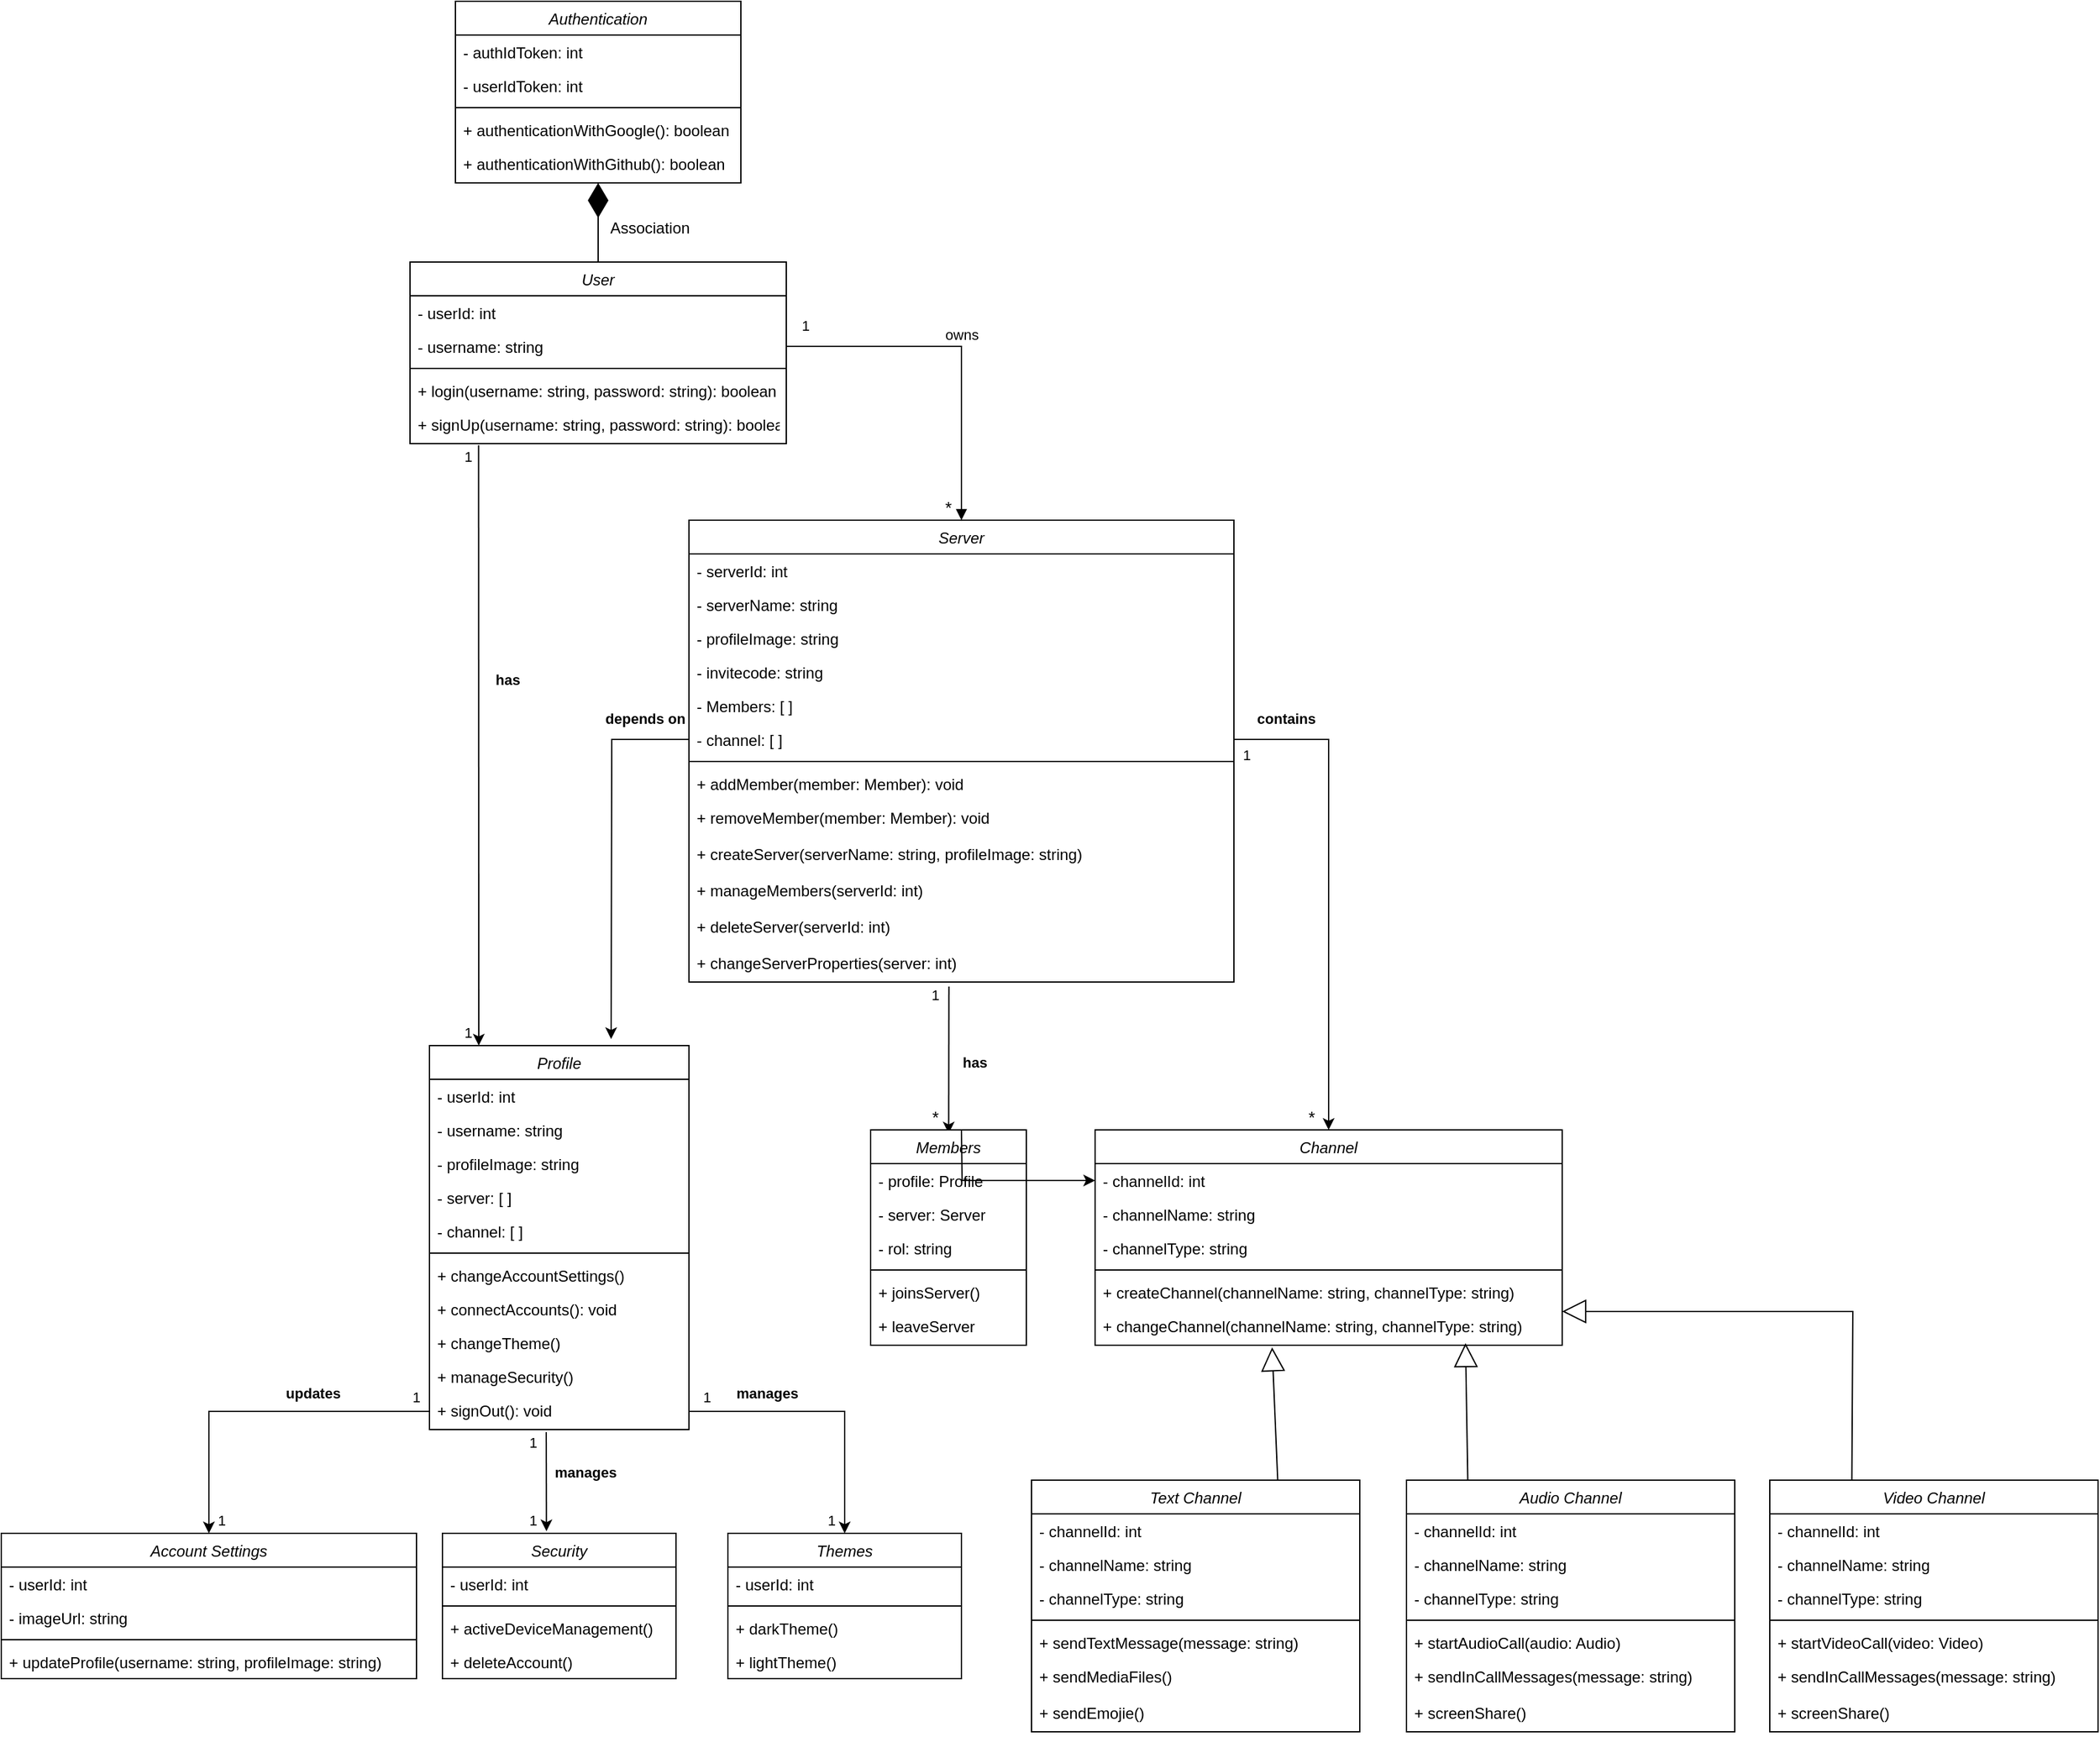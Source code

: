 <mxfile version="24.2.3" type="github">
  <diagram id="C5RBs43oDa-KdzZeNtuy" name="Page-1">
    <mxGraphModel dx="3452" dy="1305" grid="1" gridSize="10" guides="1" tooltips="1" connect="1" arrows="1" fold="1" page="1" pageScale="1" pageWidth="827" pageHeight="1169" math="0" shadow="0">
      <root>
        <mxCell id="WIyWlLk6GJQsqaUBKTNV-0" />
        <mxCell id="WIyWlLk6GJQsqaUBKTNV-1" parent="WIyWlLk6GJQsqaUBKTNV-0" />
        <mxCell id="zkfFHV4jXpPFQw0GAbJ--0" value="Authentication" style="swimlane;fontStyle=2;align=center;verticalAlign=top;childLayout=stackLayout;horizontal=1;startSize=26;horizontalStack=0;resizeParent=1;resizeLast=0;collapsible=1;marginBottom=0;rounded=0;shadow=0;strokeWidth=1;" parent="WIyWlLk6GJQsqaUBKTNV-1" vertex="1">
          <mxGeometry x="220" y="120" width="220" height="140" as="geometry">
            <mxRectangle x="230" y="140" width="160" height="26" as="alternateBounds" />
          </mxGeometry>
        </mxCell>
        <mxCell id="zkfFHV4jXpPFQw0GAbJ--1" value="- authIdToken: int" style="text;align=left;verticalAlign=top;spacingLeft=4;spacingRight=4;overflow=hidden;rotatable=0;points=[[0,0.5],[1,0.5]];portConstraint=eastwest;" parent="zkfFHV4jXpPFQw0GAbJ--0" vertex="1">
          <mxGeometry y="26" width="220" height="26" as="geometry" />
        </mxCell>
        <mxCell id="zkfFHV4jXpPFQw0GAbJ--2" value="- userIdToken: int" style="text;align=left;verticalAlign=top;spacingLeft=4;spacingRight=4;overflow=hidden;rotatable=0;points=[[0,0.5],[1,0.5]];portConstraint=eastwest;rounded=0;shadow=0;html=0;" parent="zkfFHV4jXpPFQw0GAbJ--0" vertex="1">
          <mxGeometry y="52" width="220" height="26" as="geometry" />
        </mxCell>
        <mxCell id="zkfFHV4jXpPFQw0GAbJ--4" value="" style="line;html=1;strokeWidth=1;align=left;verticalAlign=middle;spacingTop=-1;spacingLeft=3;spacingRight=3;rotatable=0;labelPosition=right;points=[];portConstraint=eastwest;" parent="zkfFHV4jXpPFQw0GAbJ--0" vertex="1">
          <mxGeometry y="78" width="220" height="8" as="geometry" />
        </mxCell>
        <mxCell id="zkfFHV4jXpPFQw0GAbJ--5" value="+ authenticationWithGoogle(): boolean" style="text;align=left;verticalAlign=top;spacingLeft=4;spacingRight=4;overflow=hidden;rotatable=0;points=[[0,0.5],[1,0.5]];portConstraint=eastwest;" parent="zkfFHV4jXpPFQw0GAbJ--0" vertex="1">
          <mxGeometry y="86" width="220" height="26" as="geometry" />
        </mxCell>
        <mxCell id="yIrXQDj36czrP8xKWyTo-0" value="+ authenticationWithGithub(): boolean" style="text;align=left;verticalAlign=top;spacingLeft=4;spacingRight=4;overflow=hidden;rotatable=0;points=[[0,0.5],[1,0.5]];portConstraint=eastwest;" vertex="1" parent="zkfFHV4jXpPFQw0GAbJ--0">
          <mxGeometry y="112" width="220" height="28" as="geometry" />
        </mxCell>
        <mxCell id="yIrXQDj36czrP8xKWyTo-1" value="User" style="swimlane;fontStyle=2;align=center;verticalAlign=top;childLayout=stackLayout;horizontal=1;startSize=26;horizontalStack=0;resizeParent=1;resizeLast=0;collapsible=1;marginBottom=0;rounded=0;shadow=0;strokeWidth=1;" vertex="1" parent="WIyWlLk6GJQsqaUBKTNV-1">
          <mxGeometry x="185" y="321" width="290" height="140" as="geometry">
            <mxRectangle x="230" y="140" width="160" height="26" as="alternateBounds" />
          </mxGeometry>
        </mxCell>
        <mxCell id="yIrXQDj36czrP8xKWyTo-2" value="- userId: int" style="text;align=left;verticalAlign=top;spacingLeft=4;spacingRight=4;overflow=hidden;rotatable=0;points=[[0,0.5],[1,0.5]];portConstraint=eastwest;" vertex="1" parent="yIrXQDj36czrP8xKWyTo-1">
          <mxGeometry y="26" width="290" height="26" as="geometry" />
        </mxCell>
        <mxCell id="yIrXQDj36czrP8xKWyTo-3" value="- username: string" style="text;align=left;verticalAlign=top;spacingLeft=4;spacingRight=4;overflow=hidden;rotatable=0;points=[[0,0.5],[1,0.5]];portConstraint=eastwest;rounded=0;shadow=0;html=0;" vertex="1" parent="yIrXQDj36czrP8xKWyTo-1">
          <mxGeometry y="52" width="290" height="26" as="geometry" />
        </mxCell>
        <mxCell id="yIrXQDj36czrP8xKWyTo-4" value="" style="line;html=1;strokeWidth=1;align=left;verticalAlign=middle;spacingTop=-1;spacingLeft=3;spacingRight=3;rotatable=0;labelPosition=right;points=[];portConstraint=eastwest;" vertex="1" parent="yIrXQDj36czrP8xKWyTo-1">
          <mxGeometry y="78" width="290" height="8" as="geometry" />
        </mxCell>
        <mxCell id="yIrXQDj36czrP8xKWyTo-5" value="+ login(username: string, password: string): boolean" style="text;align=left;verticalAlign=top;spacingLeft=4;spacingRight=4;overflow=hidden;rotatable=0;points=[[0,0.5],[1,0.5]];portConstraint=eastwest;" vertex="1" parent="yIrXQDj36czrP8xKWyTo-1">
          <mxGeometry y="86" width="290" height="26" as="geometry" />
        </mxCell>
        <mxCell id="yIrXQDj36czrP8xKWyTo-6" value="+ signUp(username: string, password: string): boolean" style="text;align=left;verticalAlign=top;spacingLeft=4;spacingRight=4;overflow=hidden;rotatable=0;points=[[0,0.5],[1,0.5]];portConstraint=eastwest;" vertex="1" parent="yIrXQDj36czrP8xKWyTo-1">
          <mxGeometry y="112" width="290" height="28" as="geometry" />
        </mxCell>
        <mxCell id="yIrXQDj36czrP8xKWyTo-7" value="" style="endArrow=diamondThin;endFill=1;endSize=24;html=1;rounded=0;exitX=0.5;exitY=0;exitDx=0;exitDy=0;" edge="1" parent="WIyWlLk6GJQsqaUBKTNV-1" source="yIrXQDj36czrP8xKWyTo-1" target="yIrXQDj36czrP8xKWyTo-0">
          <mxGeometry width="160" relative="1" as="geometry">
            <mxPoint x="230" y="410" as="sourcePoint" />
            <mxPoint x="390" y="410" as="targetPoint" />
          </mxGeometry>
        </mxCell>
        <mxCell id="yIrXQDj36czrP8xKWyTo-9" value="Association" style="text;html=1;align=center;verticalAlign=middle;whiteSpace=wrap;rounded=0;" vertex="1" parent="WIyWlLk6GJQsqaUBKTNV-1">
          <mxGeometry x="340" y="280" width="60" height="30" as="geometry" />
        </mxCell>
        <mxCell id="yIrXQDj36czrP8xKWyTo-18" value="Server" style="swimlane;fontStyle=2;align=center;verticalAlign=top;childLayout=stackLayout;horizontal=1;startSize=26;horizontalStack=0;resizeParent=1;resizeLast=0;collapsible=1;marginBottom=0;rounded=0;shadow=0;strokeWidth=1;" vertex="1" parent="WIyWlLk6GJQsqaUBKTNV-1">
          <mxGeometry x="400" y="520" width="420" height="356" as="geometry">
            <mxRectangle x="230" y="140" width="160" height="26" as="alternateBounds" />
          </mxGeometry>
        </mxCell>
        <mxCell id="yIrXQDj36czrP8xKWyTo-19" value="- serverId: int" style="text;align=left;verticalAlign=top;spacingLeft=4;spacingRight=4;overflow=hidden;rotatable=0;points=[[0,0.5],[1,0.5]];portConstraint=eastwest;" vertex="1" parent="yIrXQDj36czrP8xKWyTo-18">
          <mxGeometry y="26" width="420" height="26" as="geometry" />
        </mxCell>
        <mxCell id="yIrXQDj36czrP8xKWyTo-26" value="- serverName: string" style="text;align=left;verticalAlign=top;spacingLeft=4;spacingRight=4;overflow=hidden;rotatable=0;points=[[0,0.5],[1,0.5]];portConstraint=eastwest;" vertex="1" parent="yIrXQDj36czrP8xKWyTo-18">
          <mxGeometry y="52" width="420" height="26" as="geometry" />
        </mxCell>
        <mxCell id="yIrXQDj36czrP8xKWyTo-27" value="- profileImage: string" style="text;align=left;verticalAlign=top;spacingLeft=4;spacingRight=4;overflow=hidden;rotatable=0;points=[[0,0.5],[1,0.5]];portConstraint=eastwest;" vertex="1" parent="yIrXQDj36czrP8xKWyTo-18">
          <mxGeometry y="78" width="420" height="26" as="geometry" />
        </mxCell>
        <mxCell id="yIrXQDj36czrP8xKWyTo-28" value="- invitecode: string" style="text;align=left;verticalAlign=top;spacingLeft=4;spacingRight=4;overflow=hidden;rotatable=0;points=[[0,0.5],[1,0.5]];portConstraint=eastwest;" vertex="1" parent="yIrXQDj36czrP8xKWyTo-18">
          <mxGeometry y="104" width="420" height="26" as="geometry" />
        </mxCell>
        <mxCell id="yIrXQDj36czrP8xKWyTo-30" value="- Members: [ ]" style="text;align=left;verticalAlign=top;spacingLeft=4;spacingRight=4;overflow=hidden;rotatable=0;points=[[0,0.5],[1,0.5]];portConstraint=eastwest;" vertex="1" parent="yIrXQDj36czrP8xKWyTo-18">
          <mxGeometry y="130" width="420" height="26" as="geometry" />
        </mxCell>
        <mxCell id="yIrXQDj36czrP8xKWyTo-117" style="edgeStyle=orthogonalEdgeStyle;rounded=0;orthogonalLoop=1;jettySize=auto;html=1;exitX=0;exitY=0.5;exitDx=0;exitDy=0;" edge="1" parent="yIrXQDj36czrP8xKWyTo-18" source="yIrXQDj36czrP8xKWyTo-29">
          <mxGeometry relative="1" as="geometry">
            <mxPoint x="-60" y="400" as="targetPoint" />
          </mxGeometry>
        </mxCell>
        <mxCell id="yIrXQDj36czrP8xKWyTo-29" value="- channel: [ ]" style="text;align=left;verticalAlign=top;spacingLeft=4;spacingRight=4;overflow=hidden;rotatable=0;points=[[0,0.5],[1,0.5]];portConstraint=eastwest;" vertex="1" parent="yIrXQDj36czrP8xKWyTo-18">
          <mxGeometry y="156" width="420" height="26" as="geometry" />
        </mxCell>
        <mxCell id="yIrXQDj36czrP8xKWyTo-21" value="" style="line;html=1;strokeWidth=1;align=left;verticalAlign=middle;spacingTop=-1;spacingLeft=3;spacingRight=3;rotatable=0;labelPosition=right;points=[];portConstraint=eastwest;" vertex="1" parent="yIrXQDj36czrP8xKWyTo-18">
          <mxGeometry y="182" width="420" height="8" as="geometry" />
        </mxCell>
        <mxCell id="yIrXQDj36czrP8xKWyTo-22" value="+ addMember(member: Member): void" style="text;align=left;verticalAlign=top;spacingLeft=4;spacingRight=4;overflow=hidden;rotatable=0;points=[[0,0.5],[1,0.5]];portConstraint=eastwest;" vertex="1" parent="yIrXQDj36czrP8xKWyTo-18">
          <mxGeometry y="190" width="420" height="26" as="geometry" />
        </mxCell>
        <mxCell id="yIrXQDj36czrP8xKWyTo-120" value="" style="endArrow=classic;html=1;rounded=0;exitX=0.477;exitY=1.124;exitDx=0;exitDy=0;exitPerimeter=0;entryX=0.5;entryY=0;entryDx=0;entryDy=0;" edge="1" parent="yIrXQDj36czrP8xKWyTo-18" source="yIrXQDj36czrP8xKWyTo-34">
          <mxGeometry width="50" height="50" relative="1" as="geometry">
            <mxPoint x="200.0" y="10.002" as="sourcePoint" />
            <mxPoint x="200.16" y="472.77" as="targetPoint" />
          </mxGeometry>
        </mxCell>
        <mxCell id="yIrXQDj36czrP8xKWyTo-23" value="+ removeMember(member: Member): void" style="text;align=left;verticalAlign=top;spacingLeft=4;spacingRight=4;overflow=hidden;rotatable=0;points=[[0,0.5],[1,0.5]];portConstraint=eastwest;" vertex="1" parent="yIrXQDj36czrP8xKWyTo-18">
          <mxGeometry y="216" width="420" height="28" as="geometry" />
        </mxCell>
        <mxCell id="yIrXQDj36czrP8xKWyTo-33" value="+ createServer(serverName: string, profileImage: string)" style="text;align=left;verticalAlign=top;spacingLeft=4;spacingRight=4;overflow=hidden;rotatable=0;points=[[0,0.5],[1,0.5]];portConstraint=eastwest;" vertex="1" parent="yIrXQDj36czrP8xKWyTo-18">
          <mxGeometry y="244" width="420" height="28" as="geometry" />
        </mxCell>
        <mxCell id="yIrXQDj36czrP8xKWyTo-31" value="+ manageMembers(serverId: int)" style="text;align=left;verticalAlign=top;spacingLeft=4;spacingRight=4;overflow=hidden;rotatable=0;points=[[0,0.5],[1,0.5]];portConstraint=eastwest;" vertex="1" parent="yIrXQDj36czrP8xKWyTo-18">
          <mxGeometry y="272" width="420" height="28" as="geometry" />
        </mxCell>
        <mxCell id="yIrXQDj36czrP8xKWyTo-32" value="+ deleteServer(serverId: int)" style="text;align=left;verticalAlign=top;spacingLeft=4;spacingRight=4;overflow=hidden;rotatable=0;points=[[0,0.5],[1,0.5]];portConstraint=eastwest;" vertex="1" parent="yIrXQDj36czrP8xKWyTo-18">
          <mxGeometry y="300" width="420" height="28" as="geometry" />
        </mxCell>
        <mxCell id="yIrXQDj36czrP8xKWyTo-34" value="+ changeServerProperties(server: int)" style="text;align=left;verticalAlign=top;spacingLeft=4;spacingRight=4;overflow=hidden;rotatable=0;points=[[0,0.5],[1,0.5]];portConstraint=eastwest;" vertex="1" parent="yIrXQDj36czrP8xKWyTo-18">
          <mxGeometry y="328" width="420" height="28" as="geometry" />
        </mxCell>
        <mxCell id="yIrXQDj36czrP8xKWyTo-36" value="owns" style="html=1;verticalAlign=bottom;endArrow=block;curved=0;rounded=0;exitX=1;exitY=0.5;exitDx=0;exitDy=0;entryX=0.5;entryY=0;entryDx=0;entryDy=0;" edge="1" parent="WIyWlLk6GJQsqaUBKTNV-1" source="yIrXQDj36czrP8xKWyTo-3" target="yIrXQDj36czrP8xKWyTo-18">
          <mxGeometry width="80" relative="1" as="geometry">
            <mxPoint x="480" y="600" as="sourcePoint" />
            <mxPoint x="560" y="600" as="targetPoint" />
            <Array as="points">
              <mxPoint x="610" y="386" />
            </Array>
          </mxGeometry>
        </mxCell>
        <mxCell id="yIrXQDj36czrP8xKWyTo-37" value="&lt;font style=&quot;font-size: 11px;&quot;&gt;1&lt;/font&gt;" style="text;html=1;align=center;verticalAlign=middle;whiteSpace=wrap;rounded=0;" vertex="1" parent="WIyWlLk6GJQsqaUBKTNV-1">
          <mxGeometry x="480" y="360" width="20" height="20" as="geometry" />
        </mxCell>
        <mxCell id="yIrXQDj36czrP8xKWyTo-39" value="&lt;font style=&quot;font-size: 13px;&quot;&gt;*&lt;/font&gt;" style="text;html=1;align=center;verticalAlign=middle;whiteSpace=wrap;rounded=0;" vertex="1" parent="WIyWlLk6GJQsqaUBKTNV-1">
          <mxGeometry x="590" y="500" width="20" height="20" as="geometry" />
        </mxCell>
        <mxCell id="yIrXQDj36czrP8xKWyTo-40" value="Channel" style="swimlane;fontStyle=2;align=center;verticalAlign=top;childLayout=stackLayout;horizontal=1;startSize=26;horizontalStack=0;resizeParent=1;resizeLast=0;collapsible=1;marginBottom=0;rounded=0;shadow=0;strokeWidth=1;" vertex="1" parent="WIyWlLk6GJQsqaUBKTNV-1">
          <mxGeometry x="713" y="990" width="360" height="166" as="geometry">
            <mxRectangle x="230" y="140" width="160" height="26" as="alternateBounds" />
          </mxGeometry>
        </mxCell>
        <mxCell id="yIrXQDj36czrP8xKWyTo-41" value="- channelId: int" style="text;align=left;verticalAlign=top;spacingLeft=4;spacingRight=4;overflow=hidden;rotatable=0;points=[[0,0.5],[1,0.5]];portConstraint=eastwest;" vertex="1" parent="yIrXQDj36czrP8xKWyTo-40">
          <mxGeometry y="26" width="360" height="26" as="geometry" />
        </mxCell>
        <mxCell id="yIrXQDj36czrP8xKWyTo-42" value="- channelName: string" style="text;align=left;verticalAlign=top;spacingLeft=4;spacingRight=4;overflow=hidden;rotatable=0;points=[[0,0.5],[1,0.5]];portConstraint=eastwest;rounded=0;shadow=0;html=0;" vertex="1" parent="yIrXQDj36czrP8xKWyTo-40">
          <mxGeometry y="52" width="360" height="26" as="geometry" />
        </mxCell>
        <mxCell id="yIrXQDj36czrP8xKWyTo-66" value="- channelType: string" style="text;align=left;verticalAlign=top;spacingLeft=4;spacingRight=4;overflow=hidden;rotatable=0;points=[[0,0.5],[1,0.5]];portConstraint=eastwest;rounded=0;shadow=0;html=0;" vertex="1" parent="yIrXQDj36czrP8xKWyTo-40">
          <mxGeometry y="78" width="360" height="26" as="geometry" />
        </mxCell>
        <mxCell id="yIrXQDj36czrP8xKWyTo-43" value="" style="line;html=1;strokeWidth=1;align=left;verticalAlign=middle;spacingTop=-1;spacingLeft=3;spacingRight=3;rotatable=0;labelPosition=right;points=[];portConstraint=eastwest;" vertex="1" parent="yIrXQDj36czrP8xKWyTo-40">
          <mxGeometry y="104" width="360" height="8" as="geometry" />
        </mxCell>
        <mxCell id="yIrXQDj36czrP8xKWyTo-44" value="+ createChannel(channelName: string, channelType: string)" style="text;align=left;verticalAlign=top;spacingLeft=4;spacingRight=4;overflow=hidden;rotatable=0;points=[[0,0.5],[1,0.5]];portConstraint=eastwest;" vertex="1" parent="yIrXQDj36czrP8xKWyTo-40">
          <mxGeometry y="112" width="360" height="26" as="geometry" />
        </mxCell>
        <mxCell id="yIrXQDj36czrP8xKWyTo-45" value="+ changeChannel(channelName: string, channelType: string)" style="text;align=left;verticalAlign=top;spacingLeft=4;spacingRight=4;overflow=hidden;rotatable=0;points=[[0,0.5],[1,0.5]];portConstraint=eastwest;" vertex="1" parent="yIrXQDj36czrP8xKWyTo-40">
          <mxGeometry y="138" width="360" height="28" as="geometry" />
        </mxCell>
        <mxCell id="yIrXQDj36czrP8xKWyTo-46" value="Profile" style="swimlane;fontStyle=2;align=center;verticalAlign=top;childLayout=stackLayout;horizontal=1;startSize=26;horizontalStack=0;resizeParent=1;resizeLast=0;collapsible=1;marginBottom=0;rounded=0;shadow=0;strokeWidth=1;" vertex="1" parent="WIyWlLk6GJQsqaUBKTNV-1">
          <mxGeometry x="200" y="925" width="200" height="296" as="geometry">
            <mxRectangle x="230" y="140" width="160" height="26" as="alternateBounds" />
          </mxGeometry>
        </mxCell>
        <mxCell id="yIrXQDj36czrP8xKWyTo-47" value="- userId: int" style="text;align=left;verticalAlign=top;spacingLeft=4;spacingRight=4;overflow=hidden;rotatable=0;points=[[0,0.5],[1,0.5]];portConstraint=eastwest;" vertex="1" parent="yIrXQDj36czrP8xKWyTo-46">
          <mxGeometry y="26" width="200" height="26" as="geometry" />
        </mxCell>
        <mxCell id="yIrXQDj36czrP8xKWyTo-48" value="- username: string" style="text;align=left;verticalAlign=top;spacingLeft=4;spacingRight=4;overflow=hidden;rotatable=0;points=[[0,0.5],[1,0.5]];portConstraint=eastwest;rounded=0;shadow=0;html=0;" vertex="1" parent="yIrXQDj36czrP8xKWyTo-46">
          <mxGeometry y="52" width="200" height="26" as="geometry" />
        </mxCell>
        <mxCell id="yIrXQDj36czrP8xKWyTo-58" value="- profileImage: string" style="text;align=left;verticalAlign=top;spacingLeft=4;spacingRight=4;overflow=hidden;rotatable=0;points=[[0,0.5],[1,0.5]];portConstraint=eastwest;rounded=0;shadow=0;html=0;" vertex="1" parent="yIrXQDj36czrP8xKWyTo-46">
          <mxGeometry y="78" width="200" height="26" as="geometry" />
        </mxCell>
        <mxCell id="yIrXQDj36czrP8xKWyTo-59" value="- server: [ ]" style="text;align=left;verticalAlign=top;spacingLeft=4;spacingRight=4;overflow=hidden;rotatable=0;points=[[0,0.5],[1,0.5]];portConstraint=eastwest;rounded=0;shadow=0;html=0;" vertex="1" parent="yIrXQDj36czrP8xKWyTo-46">
          <mxGeometry y="104" width="200" height="26" as="geometry" />
        </mxCell>
        <mxCell id="yIrXQDj36czrP8xKWyTo-60" value="- channel: [ ]" style="text;align=left;verticalAlign=top;spacingLeft=4;spacingRight=4;overflow=hidden;rotatable=0;points=[[0,0.5],[1,0.5]];portConstraint=eastwest;rounded=0;shadow=0;html=0;" vertex="1" parent="yIrXQDj36czrP8xKWyTo-46">
          <mxGeometry y="130" width="200" height="26" as="geometry" />
        </mxCell>
        <mxCell id="yIrXQDj36czrP8xKWyTo-49" value="" style="line;html=1;strokeWidth=1;align=left;verticalAlign=middle;spacingTop=-1;spacingLeft=3;spacingRight=3;rotatable=0;labelPosition=right;points=[];portConstraint=eastwest;" vertex="1" parent="yIrXQDj36czrP8xKWyTo-46">
          <mxGeometry y="156" width="200" height="8" as="geometry" />
        </mxCell>
        <mxCell id="yIrXQDj36czrP8xKWyTo-50" value="+ changeAccountSettings()" style="text;align=left;verticalAlign=top;spacingLeft=4;spacingRight=4;overflow=hidden;rotatable=0;points=[[0,0.5],[1,0.5]];portConstraint=eastwest;" vertex="1" parent="yIrXQDj36czrP8xKWyTo-46">
          <mxGeometry y="164" width="200" height="26" as="geometry" />
        </mxCell>
        <mxCell id="yIrXQDj36czrP8xKWyTo-62" value="+ connectAccounts(): void" style="text;align=left;verticalAlign=top;spacingLeft=4;spacingRight=4;overflow=hidden;rotatable=0;points=[[0,0.5],[1,0.5]];portConstraint=eastwest;" vertex="1" parent="yIrXQDj36czrP8xKWyTo-46">
          <mxGeometry y="190" width="200" height="26" as="geometry" />
        </mxCell>
        <mxCell id="yIrXQDj36czrP8xKWyTo-63" value="+ changeTheme()" style="text;align=left;verticalAlign=top;spacingLeft=4;spacingRight=4;overflow=hidden;rotatable=0;points=[[0,0.5],[1,0.5]];portConstraint=eastwest;" vertex="1" parent="yIrXQDj36czrP8xKWyTo-46">
          <mxGeometry y="216" width="200" height="26" as="geometry" />
        </mxCell>
        <mxCell id="yIrXQDj36czrP8xKWyTo-123" value="" style="endArrow=classic;html=1;rounded=0;exitX=0.45;exitY=1.071;exitDx=0;exitDy=0;exitPerimeter=0;entryX=0.5;entryY=0;entryDx=0;entryDy=0;" edge="1" parent="yIrXQDj36czrP8xKWyTo-46" source="yIrXQDj36czrP8xKWyTo-51">
          <mxGeometry width="50" height="50" relative="1" as="geometry">
            <mxPoint x="90.0" y="-88.388" as="sourcePoint" />
            <mxPoint x="90.16" y="374.38" as="targetPoint" />
          </mxGeometry>
        </mxCell>
        <mxCell id="yIrXQDj36czrP8xKWyTo-61" value="+ manageSecurity()" style="text;align=left;verticalAlign=top;spacingLeft=4;spacingRight=4;overflow=hidden;rotatable=0;points=[[0,0.5],[1,0.5]];portConstraint=eastwest;" vertex="1" parent="yIrXQDj36czrP8xKWyTo-46">
          <mxGeometry y="242" width="200" height="26" as="geometry" />
        </mxCell>
        <mxCell id="yIrXQDj36czrP8xKWyTo-51" value="+ signOut(): void" style="text;align=left;verticalAlign=top;spacingLeft=4;spacingRight=4;overflow=hidden;rotatable=0;points=[[0,0.5],[1,0.5]];portConstraint=eastwest;" vertex="1" parent="yIrXQDj36czrP8xKWyTo-46">
          <mxGeometry y="268" width="200" height="28" as="geometry" />
        </mxCell>
        <mxCell id="yIrXQDj36czrP8xKWyTo-64" style="edgeStyle=orthogonalEdgeStyle;rounded=0;orthogonalLoop=1;jettySize=auto;html=1;exitX=1;exitY=0.5;exitDx=0;exitDy=0;" edge="1" parent="yIrXQDj36czrP8xKWyTo-46" source="yIrXQDj36czrP8xKWyTo-60" target="yIrXQDj36czrP8xKWyTo-60">
          <mxGeometry relative="1" as="geometry" />
        </mxCell>
        <mxCell id="yIrXQDj36czrP8xKWyTo-52" value="Members" style="swimlane;fontStyle=2;align=center;verticalAlign=top;childLayout=stackLayout;horizontal=1;startSize=26;horizontalStack=0;resizeParent=1;resizeLast=0;collapsible=1;marginBottom=0;rounded=0;shadow=0;strokeWidth=1;" vertex="1" parent="WIyWlLk6GJQsqaUBKTNV-1">
          <mxGeometry x="540" y="990" width="120" height="166" as="geometry">
            <mxRectangle x="230" y="140" width="160" height="26" as="alternateBounds" />
          </mxGeometry>
        </mxCell>
        <mxCell id="yIrXQDj36czrP8xKWyTo-53" value="- profile: Profile" style="text;align=left;verticalAlign=top;spacingLeft=4;spacingRight=4;overflow=hidden;rotatable=0;points=[[0,0.5],[1,0.5]];portConstraint=eastwest;" vertex="1" parent="yIrXQDj36czrP8xKWyTo-52">
          <mxGeometry y="26" width="120" height="26" as="geometry" />
        </mxCell>
        <mxCell id="yIrXQDj36czrP8xKWyTo-54" value="- server: Server" style="text;align=left;verticalAlign=top;spacingLeft=4;spacingRight=4;overflow=hidden;rotatable=0;points=[[0,0.5],[1,0.5]];portConstraint=eastwest;rounded=0;shadow=0;html=0;" vertex="1" parent="yIrXQDj36czrP8xKWyTo-52">
          <mxGeometry y="52" width="120" height="26" as="geometry" />
        </mxCell>
        <mxCell id="yIrXQDj36czrP8xKWyTo-65" value="- rol: string" style="text;align=left;verticalAlign=top;spacingLeft=4;spacingRight=4;overflow=hidden;rotatable=0;points=[[0,0.5],[1,0.5]];portConstraint=eastwest;rounded=0;shadow=0;html=0;" vertex="1" parent="yIrXQDj36czrP8xKWyTo-52">
          <mxGeometry y="78" width="120" height="26" as="geometry" />
        </mxCell>
        <mxCell id="yIrXQDj36czrP8xKWyTo-55" value="" style="line;html=1;strokeWidth=1;align=left;verticalAlign=middle;spacingTop=-1;spacingLeft=3;spacingRight=3;rotatable=0;labelPosition=right;points=[];portConstraint=eastwest;" vertex="1" parent="yIrXQDj36czrP8xKWyTo-52">
          <mxGeometry y="104" width="120" height="8" as="geometry" />
        </mxCell>
        <mxCell id="yIrXQDj36czrP8xKWyTo-56" value="+ joinsServer()" style="text;align=left;verticalAlign=top;spacingLeft=4;spacingRight=4;overflow=hidden;rotatable=0;points=[[0,0.5],[1,0.5]];portConstraint=eastwest;" vertex="1" parent="yIrXQDj36czrP8xKWyTo-52">
          <mxGeometry y="112" width="120" height="26" as="geometry" />
        </mxCell>
        <mxCell id="yIrXQDj36czrP8xKWyTo-57" value="+ leaveServer" style="text;align=left;verticalAlign=top;spacingLeft=4;spacingRight=4;overflow=hidden;rotatable=0;points=[[0,0.5],[1,0.5]];portConstraint=eastwest;" vertex="1" parent="yIrXQDj36czrP8xKWyTo-52">
          <mxGeometry y="138" width="120" height="28" as="geometry" />
        </mxCell>
        <mxCell id="yIrXQDj36czrP8xKWyTo-67" value="Account Settings" style="swimlane;fontStyle=2;align=center;verticalAlign=top;childLayout=stackLayout;horizontal=1;startSize=26;horizontalStack=0;resizeParent=1;resizeLast=0;collapsible=1;marginBottom=0;rounded=0;shadow=0;strokeWidth=1;" vertex="1" parent="WIyWlLk6GJQsqaUBKTNV-1">
          <mxGeometry x="-130" y="1301" width="320" height="112" as="geometry">
            <mxRectangle x="230" y="140" width="160" height="26" as="alternateBounds" />
          </mxGeometry>
        </mxCell>
        <mxCell id="yIrXQDj36czrP8xKWyTo-68" value="- userId: int" style="text;align=left;verticalAlign=top;spacingLeft=4;spacingRight=4;overflow=hidden;rotatable=0;points=[[0,0.5],[1,0.5]];portConstraint=eastwest;" vertex="1" parent="yIrXQDj36czrP8xKWyTo-67">
          <mxGeometry y="26" width="320" height="26" as="geometry" />
        </mxCell>
        <mxCell id="yIrXQDj36czrP8xKWyTo-69" value="- imageUrl: string" style="text;align=left;verticalAlign=top;spacingLeft=4;spacingRight=4;overflow=hidden;rotatable=0;points=[[0,0.5],[1,0.5]];portConstraint=eastwest;rounded=0;shadow=0;html=0;" vertex="1" parent="yIrXQDj36czrP8xKWyTo-67">
          <mxGeometry y="52" width="320" height="26" as="geometry" />
        </mxCell>
        <mxCell id="yIrXQDj36czrP8xKWyTo-71" value="" style="line;html=1;strokeWidth=1;align=left;verticalAlign=middle;spacingTop=-1;spacingLeft=3;spacingRight=3;rotatable=0;labelPosition=right;points=[];portConstraint=eastwest;" vertex="1" parent="yIrXQDj36czrP8xKWyTo-67">
          <mxGeometry y="78" width="320" height="8" as="geometry" />
        </mxCell>
        <mxCell id="yIrXQDj36czrP8xKWyTo-72" value="+ updateProfile(username: string, profileImage: string)" style="text;align=left;verticalAlign=top;spacingLeft=4;spacingRight=4;overflow=hidden;rotatable=0;points=[[0,0.5],[1,0.5]];portConstraint=eastwest;" vertex="1" parent="yIrXQDj36czrP8xKWyTo-67">
          <mxGeometry y="86" width="320" height="26" as="geometry" />
        </mxCell>
        <mxCell id="yIrXQDj36czrP8xKWyTo-74" value="Security" style="swimlane;fontStyle=2;align=center;verticalAlign=top;childLayout=stackLayout;horizontal=1;startSize=26;horizontalStack=0;resizeParent=1;resizeLast=0;collapsible=1;marginBottom=0;rounded=0;shadow=0;strokeWidth=1;" vertex="1" parent="WIyWlLk6GJQsqaUBKTNV-1">
          <mxGeometry x="210" y="1301" width="180" height="112" as="geometry">
            <mxRectangle x="230" y="140" width="160" height="26" as="alternateBounds" />
          </mxGeometry>
        </mxCell>
        <mxCell id="yIrXQDj36czrP8xKWyTo-75" value="- userId: int" style="text;align=left;verticalAlign=top;spacingLeft=4;spacingRight=4;overflow=hidden;rotatable=0;points=[[0,0.5],[1,0.5]];portConstraint=eastwest;" vertex="1" parent="yIrXQDj36czrP8xKWyTo-74">
          <mxGeometry y="26" width="180" height="26" as="geometry" />
        </mxCell>
        <mxCell id="yIrXQDj36czrP8xKWyTo-77" value="" style="line;html=1;strokeWidth=1;align=left;verticalAlign=middle;spacingTop=-1;spacingLeft=3;spacingRight=3;rotatable=0;labelPosition=right;points=[];portConstraint=eastwest;" vertex="1" parent="yIrXQDj36czrP8xKWyTo-74">
          <mxGeometry y="52" width="180" height="8" as="geometry" />
        </mxCell>
        <mxCell id="yIrXQDj36czrP8xKWyTo-78" value="+ activeDeviceManagement()" style="text;align=left;verticalAlign=top;spacingLeft=4;spacingRight=4;overflow=hidden;rotatable=0;points=[[0,0.5],[1,0.5]];portConstraint=eastwest;" vertex="1" parent="yIrXQDj36czrP8xKWyTo-74">
          <mxGeometry y="60" width="180" height="26" as="geometry" />
        </mxCell>
        <mxCell id="yIrXQDj36czrP8xKWyTo-79" value="+ deleteAccount()" style="text;align=left;verticalAlign=top;spacingLeft=4;spacingRight=4;overflow=hidden;rotatable=0;points=[[0,0.5],[1,0.5]];portConstraint=eastwest;" vertex="1" parent="yIrXQDj36czrP8xKWyTo-74">
          <mxGeometry y="86" width="180" height="26" as="geometry" />
        </mxCell>
        <mxCell id="yIrXQDj36czrP8xKWyTo-85" value="Themes" style="swimlane;fontStyle=2;align=center;verticalAlign=top;childLayout=stackLayout;horizontal=1;startSize=26;horizontalStack=0;resizeParent=1;resizeLast=0;collapsible=1;marginBottom=0;rounded=0;shadow=0;strokeWidth=1;" vertex="1" parent="WIyWlLk6GJQsqaUBKTNV-1">
          <mxGeometry x="430" y="1301" width="180" height="112" as="geometry">
            <mxRectangle x="230" y="140" width="160" height="26" as="alternateBounds" />
          </mxGeometry>
        </mxCell>
        <mxCell id="yIrXQDj36czrP8xKWyTo-86" value="- userId: int" style="text;align=left;verticalAlign=top;spacingLeft=4;spacingRight=4;overflow=hidden;rotatable=0;points=[[0,0.5],[1,0.5]];portConstraint=eastwest;" vertex="1" parent="yIrXQDj36czrP8xKWyTo-85">
          <mxGeometry y="26" width="180" height="26" as="geometry" />
        </mxCell>
        <mxCell id="yIrXQDj36czrP8xKWyTo-87" value="" style="line;html=1;strokeWidth=1;align=left;verticalAlign=middle;spacingTop=-1;spacingLeft=3;spacingRight=3;rotatable=0;labelPosition=right;points=[];portConstraint=eastwest;" vertex="1" parent="yIrXQDj36czrP8xKWyTo-85">
          <mxGeometry y="52" width="180" height="8" as="geometry" />
        </mxCell>
        <mxCell id="yIrXQDj36czrP8xKWyTo-88" value="+ darkTheme()" style="text;align=left;verticalAlign=top;spacingLeft=4;spacingRight=4;overflow=hidden;rotatable=0;points=[[0,0.5],[1,0.5]];portConstraint=eastwest;" vertex="1" parent="yIrXQDj36czrP8xKWyTo-85">
          <mxGeometry y="60" width="180" height="26" as="geometry" />
        </mxCell>
        <mxCell id="yIrXQDj36czrP8xKWyTo-89" value="+ lightTheme()" style="text;align=left;verticalAlign=top;spacingLeft=4;spacingRight=4;overflow=hidden;rotatable=0;points=[[0,0.5],[1,0.5]];portConstraint=eastwest;" vertex="1" parent="yIrXQDj36czrP8xKWyTo-85">
          <mxGeometry y="86" width="180" height="26" as="geometry" />
        </mxCell>
        <mxCell id="yIrXQDj36czrP8xKWyTo-90" value="Text Channel" style="swimlane;fontStyle=2;align=center;verticalAlign=top;childLayout=stackLayout;horizontal=1;startSize=26;horizontalStack=0;resizeParent=1;resizeLast=0;collapsible=1;marginBottom=0;rounded=0;shadow=0;strokeWidth=1;" vertex="1" parent="WIyWlLk6GJQsqaUBKTNV-1">
          <mxGeometry x="664" y="1260" width="253" height="194" as="geometry">
            <mxRectangle x="230" y="140" width="160" height="26" as="alternateBounds" />
          </mxGeometry>
        </mxCell>
        <mxCell id="yIrXQDj36czrP8xKWyTo-91" value="- channelId: int" style="text;align=left;verticalAlign=top;spacingLeft=4;spacingRight=4;overflow=hidden;rotatable=0;points=[[0,0.5],[1,0.5]];portConstraint=eastwest;" vertex="1" parent="yIrXQDj36czrP8xKWyTo-90">
          <mxGeometry y="26" width="253" height="26" as="geometry" />
        </mxCell>
        <mxCell id="yIrXQDj36czrP8xKWyTo-92" value="- channelName: string" style="text;align=left;verticalAlign=top;spacingLeft=4;spacingRight=4;overflow=hidden;rotatable=0;points=[[0,0.5],[1,0.5]];portConstraint=eastwest;rounded=0;shadow=0;html=0;" vertex="1" parent="yIrXQDj36czrP8xKWyTo-90">
          <mxGeometry y="52" width="253" height="26" as="geometry" />
        </mxCell>
        <mxCell id="yIrXQDj36czrP8xKWyTo-93" value="- channelType: string" style="text;align=left;verticalAlign=top;spacingLeft=4;spacingRight=4;overflow=hidden;rotatable=0;points=[[0,0.5],[1,0.5]];portConstraint=eastwest;rounded=0;shadow=0;html=0;" vertex="1" parent="yIrXQDj36czrP8xKWyTo-90">
          <mxGeometry y="78" width="253" height="26" as="geometry" />
        </mxCell>
        <mxCell id="yIrXQDj36czrP8xKWyTo-94" value="" style="line;html=1;strokeWidth=1;align=left;verticalAlign=middle;spacingTop=-1;spacingLeft=3;spacingRight=3;rotatable=0;labelPosition=right;points=[];portConstraint=eastwest;" vertex="1" parent="yIrXQDj36czrP8xKWyTo-90">
          <mxGeometry y="104" width="253" height="8" as="geometry" />
        </mxCell>
        <mxCell id="yIrXQDj36czrP8xKWyTo-95" value="+ sendTextMessage(message: string)" style="text;align=left;verticalAlign=top;spacingLeft=4;spacingRight=4;overflow=hidden;rotatable=0;points=[[0,0.5],[1,0.5]];portConstraint=eastwest;" vertex="1" parent="yIrXQDj36czrP8xKWyTo-90">
          <mxGeometry y="112" width="253" height="26" as="geometry" />
        </mxCell>
        <mxCell id="yIrXQDj36czrP8xKWyTo-97" value="+ sendMediaFiles()" style="text;align=left;verticalAlign=top;spacingLeft=4;spacingRight=4;overflow=hidden;rotatable=0;points=[[0,0.5],[1,0.5]];portConstraint=eastwest;" vertex="1" parent="yIrXQDj36czrP8xKWyTo-90">
          <mxGeometry y="138" width="253" height="28" as="geometry" />
        </mxCell>
        <mxCell id="yIrXQDj36czrP8xKWyTo-96" value="+ sendEmojie()" style="text;align=left;verticalAlign=top;spacingLeft=4;spacingRight=4;overflow=hidden;rotatable=0;points=[[0,0.5],[1,0.5]];portConstraint=eastwest;" vertex="1" parent="yIrXQDj36czrP8xKWyTo-90">
          <mxGeometry y="166" width="253" height="28" as="geometry" />
        </mxCell>
        <mxCell id="yIrXQDj36czrP8xKWyTo-98" value="Audio Channel" style="swimlane;fontStyle=2;align=center;verticalAlign=top;childLayout=stackLayout;horizontal=1;startSize=26;horizontalStack=0;resizeParent=1;resizeLast=0;collapsible=1;marginBottom=0;rounded=0;shadow=0;strokeWidth=1;" vertex="1" parent="WIyWlLk6GJQsqaUBKTNV-1">
          <mxGeometry x="953" y="1260" width="253" height="194" as="geometry">
            <mxRectangle x="230" y="140" width="160" height="26" as="alternateBounds" />
          </mxGeometry>
        </mxCell>
        <mxCell id="yIrXQDj36czrP8xKWyTo-99" value="- channelId: int" style="text;align=left;verticalAlign=top;spacingLeft=4;spacingRight=4;overflow=hidden;rotatable=0;points=[[0,0.5],[1,0.5]];portConstraint=eastwest;" vertex="1" parent="yIrXQDj36czrP8xKWyTo-98">
          <mxGeometry y="26" width="253" height="26" as="geometry" />
        </mxCell>
        <mxCell id="yIrXQDj36czrP8xKWyTo-100" value="- channelName: string" style="text;align=left;verticalAlign=top;spacingLeft=4;spacingRight=4;overflow=hidden;rotatable=0;points=[[0,0.5],[1,0.5]];portConstraint=eastwest;rounded=0;shadow=0;html=0;" vertex="1" parent="yIrXQDj36czrP8xKWyTo-98">
          <mxGeometry y="52" width="253" height="26" as="geometry" />
        </mxCell>
        <mxCell id="yIrXQDj36czrP8xKWyTo-101" value="- channelType: string" style="text;align=left;verticalAlign=top;spacingLeft=4;spacingRight=4;overflow=hidden;rotatable=0;points=[[0,0.5],[1,0.5]];portConstraint=eastwest;rounded=0;shadow=0;html=0;" vertex="1" parent="yIrXQDj36czrP8xKWyTo-98">
          <mxGeometry y="78" width="253" height="26" as="geometry" />
        </mxCell>
        <mxCell id="yIrXQDj36czrP8xKWyTo-102" value="" style="line;html=1;strokeWidth=1;align=left;verticalAlign=middle;spacingTop=-1;spacingLeft=3;spacingRight=3;rotatable=0;labelPosition=right;points=[];portConstraint=eastwest;" vertex="1" parent="yIrXQDj36czrP8xKWyTo-98">
          <mxGeometry y="104" width="253" height="8" as="geometry" />
        </mxCell>
        <mxCell id="yIrXQDj36czrP8xKWyTo-103" value="+ startAudioCall(audio: Audio)" style="text;align=left;verticalAlign=top;spacingLeft=4;spacingRight=4;overflow=hidden;rotatable=0;points=[[0,0.5],[1,0.5]];portConstraint=eastwest;" vertex="1" parent="yIrXQDj36czrP8xKWyTo-98">
          <mxGeometry y="112" width="253" height="26" as="geometry" />
        </mxCell>
        <mxCell id="yIrXQDj36czrP8xKWyTo-104" value="+ sendInCallMessages(message: string)" style="text;align=left;verticalAlign=top;spacingLeft=4;spacingRight=4;overflow=hidden;rotatable=0;points=[[0,0.5],[1,0.5]];portConstraint=eastwest;" vertex="1" parent="yIrXQDj36czrP8xKWyTo-98">
          <mxGeometry y="138" width="253" height="28" as="geometry" />
        </mxCell>
        <mxCell id="yIrXQDj36czrP8xKWyTo-105" value="+ screenShare()" style="text;align=left;verticalAlign=top;spacingLeft=4;spacingRight=4;overflow=hidden;rotatable=0;points=[[0,0.5],[1,0.5]];portConstraint=eastwest;" vertex="1" parent="yIrXQDj36czrP8xKWyTo-98">
          <mxGeometry y="166" width="253" height="28" as="geometry" />
        </mxCell>
        <mxCell id="yIrXQDj36czrP8xKWyTo-106" value="Video Channel" style="swimlane;fontStyle=2;align=center;verticalAlign=top;childLayout=stackLayout;horizontal=1;startSize=26;horizontalStack=0;resizeParent=1;resizeLast=0;collapsible=1;marginBottom=0;rounded=0;shadow=0;strokeWidth=1;" vertex="1" parent="WIyWlLk6GJQsqaUBKTNV-1">
          <mxGeometry x="1233" y="1260" width="253" height="194" as="geometry">
            <mxRectangle x="230" y="140" width="160" height="26" as="alternateBounds" />
          </mxGeometry>
        </mxCell>
        <mxCell id="yIrXQDj36czrP8xKWyTo-107" value="- channelId: int" style="text;align=left;verticalAlign=top;spacingLeft=4;spacingRight=4;overflow=hidden;rotatable=0;points=[[0,0.5],[1,0.5]];portConstraint=eastwest;" vertex="1" parent="yIrXQDj36czrP8xKWyTo-106">
          <mxGeometry y="26" width="253" height="26" as="geometry" />
        </mxCell>
        <mxCell id="yIrXQDj36czrP8xKWyTo-108" value="- channelName: string" style="text;align=left;verticalAlign=top;spacingLeft=4;spacingRight=4;overflow=hidden;rotatable=0;points=[[0,0.5],[1,0.5]];portConstraint=eastwest;rounded=0;shadow=0;html=0;" vertex="1" parent="yIrXQDj36czrP8xKWyTo-106">
          <mxGeometry y="52" width="253" height="26" as="geometry" />
        </mxCell>
        <mxCell id="yIrXQDj36czrP8xKWyTo-109" value="- channelType: string" style="text;align=left;verticalAlign=top;spacingLeft=4;spacingRight=4;overflow=hidden;rotatable=0;points=[[0,0.5],[1,0.5]];portConstraint=eastwest;rounded=0;shadow=0;html=0;" vertex="1" parent="yIrXQDj36czrP8xKWyTo-106">
          <mxGeometry y="78" width="253" height="26" as="geometry" />
        </mxCell>
        <mxCell id="yIrXQDj36czrP8xKWyTo-110" value="" style="line;html=1;strokeWidth=1;align=left;verticalAlign=middle;spacingTop=-1;spacingLeft=3;spacingRight=3;rotatable=0;labelPosition=right;points=[];portConstraint=eastwest;" vertex="1" parent="yIrXQDj36czrP8xKWyTo-106">
          <mxGeometry y="104" width="253" height="8" as="geometry" />
        </mxCell>
        <mxCell id="yIrXQDj36czrP8xKWyTo-111" value="+ startVideoCall(video: Video)" style="text;align=left;verticalAlign=top;spacingLeft=4;spacingRight=4;overflow=hidden;rotatable=0;points=[[0,0.5],[1,0.5]];portConstraint=eastwest;" vertex="1" parent="yIrXQDj36czrP8xKWyTo-106">
          <mxGeometry y="112" width="253" height="26" as="geometry" />
        </mxCell>
        <mxCell id="yIrXQDj36czrP8xKWyTo-112" value="+ sendInCallMessages(message: string)" style="text;align=left;verticalAlign=top;spacingLeft=4;spacingRight=4;overflow=hidden;rotatable=0;points=[[0,0.5],[1,0.5]];portConstraint=eastwest;" vertex="1" parent="yIrXQDj36czrP8xKWyTo-106">
          <mxGeometry y="138" width="253" height="28" as="geometry" />
        </mxCell>
        <mxCell id="yIrXQDj36czrP8xKWyTo-113" value="+ screenShare()" style="text;align=left;verticalAlign=top;spacingLeft=4;spacingRight=4;overflow=hidden;rotatable=0;points=[[0,0.5],[1,0.5]];portConstraint=eastwest;" vertex="1" parent="yIrXQDj36czrP8xKWyTo-106">
          <mxGeometry y="166" width="253" height="28" as="geometry" />
        </mxCell>
        <mxCell id="yIrXQDj36czrP8xKWyTo-116" value="" style="endArrow=classic;html=1;rounded=0;exitX=0.396;exitY=1.044;exitDx=0;exitDy=0;exitPerimeter=0;entryX=0.5;entryY=0;entryDx=0;entryDy=0;" edge="1" parent="WIyWlLk6GJQsqaUBKTNV-1">
          <mxGeometry width="50" height="50" relative="1" as="geometry">
            <mxPoint x="237.84" y="462.232" as="sourcePoint" />
            <mxPoint x="238" y="925" as="targetPoint" />
          </mxGeometry>
        </mxCell>
        <mxCell id="yIrXQDj36czrP8xKWyTo-119" style="edgeStyle=orthogonalEdgeStyle;rounded=0;orthogonalLoop=1;jettySize=auto;html=1;" edge="1" parent="WIyWlLk6GJQsqaUBKTNV-1" source="yIrXQDj36czrP8xKWyTo-29" target="yIrXQDj36czrP8xKWyTo-40">
          <mxGeometry relative="1" as="geometry" />
        </mxCell>
        <mxCell id="yIrXQDj36czrP8xKWyTo-121" style="edgeStyle=orthogonalEdgeStyle;rounded=0;orthogonalLoop=1;jettySize=auto;html=1;exitX=0;exitY=0.5;exitDx=0;exitDy=0;" edge="1" parent="WIyWlLk6GJQsqaUBKTNV-1" source="yIrXQDj36czrP8xKWyTo-51" target="yIrXQDj36czrP8xKWyTo-67">
          <mxGeometry relative="1" as="geometry" />
        </mxCell>
        <mxCell id="yIrXQDj36czrP8xKWyTo-122" style="edgeStyle=orthogonalEdgeStyle;rounded=0;orthogonalLoop=1;jettySize=auto;html=1;exitX=1;exitY=0.5;exitDx=0;exitDy=0;entryX=0.5;entryY=0;entryDx=0;entryDy=0;" edge="1" parent="WIyWlLk6GJQsqaUBKTNV-1" source="yIrXQDj36czrP8xKWyTo-51" target="yIrXQDj36czrP8xKWyTo-85">
          <mxGeometry relative="1" as="geometry" />
        </mxCell>
        <mxCell id="yIrXQDj36czrP8xKWyTo-124" value="" style="endArrow=block;endSize=16;endFill=0;html=1;rounded=0;exitX=0.75;exitY=0;exitDx=0;exitDy=0;entryX=0.379;entryY=1.057;entryDx=0;entryDy=0;entryPerimeter=0;" edge="1" parent="WIyWlLk6GJQsqaUBKTNV-1" source="yIrXQDj36czrP8xKWyTo-90" target="yIrXQDj36czrP8xKWyTo-45">
          <mxGeometry width="160" relative="1" as="geometry">
            <mxPoint x="1490" y="1040" as="sourcePoint" />
            <mxPoint x="850" y="1160" as="targetPoint" />
          </mxGeometry>
        </mxCell>
        <mxCell id="yIrXQDj36czrP8xKWyTo-125" value="" style="endArrow=block;endSize=16;endFill=0;html=1;rounded=0;entryX=0.793;entryY=0.943;entryDx=0;entryDy=0;entryPerimeter=0;exitX=0.25;exitY=0;exitDx=0;exitDy=0;" edge="1" parent="WIyWlLk6GJQsqaUBKTNV-1" target="yIrXQDj36czrP8xKWyTo-45">
          <mxGeometry width="160" relative="1" as="geometry">
            <mxPoint x="1000.25" y="1260.0" as="sourcePoint" />
            <mxPoint x="999.56" y="1157.82" as="targetPoint" />
          </mxGeometry>
        </mxCell>
        <mxCell id="yIrXQDj36czrP8xKWyTo-126" value="" style="endArrow=block;endSize=16;endFill=0;html=1;rounded=0;exitX=0.25;exitY=0;exitDx=0;exitDy=0;entryX=1;entryY=0.071;entryDx=0;entryDy=0;entryPerimeter=0;" edge="1" parent="WIyWlLk6GJQsqaUBKTNV-1" source="yIrXQDj36czrP8xKWyTo-106" target="yIrXQDj36czrP8xKWyTo-45">
          <mxGeometry width="160" relative="1" as="geometry">
            <mxPoint x="1026" y="1270" as="sourcePoint" />
            <mxPoint x="1290" y="1120" as="targetPoint" />
            <Array as="points">
              <mxPoint x="1297" y="1130" />
            </Array>
          </mxGeometry>
        </mxCell>
        <mxCell id="yIrXQDj36czrP8xKWyTo-127" value="&lt;font style=&quot;font-size: 11px;&quot;&gt;1&lt;/font&gt;" style="text;html=1;align=center;verticalAlign=middle;whiteSpace=wrap;rounded=0;" vertex="1" parent="WIyWlLk6GJQsqaUBKTNV-1">
          <mxGeometry x="220" y="905" width="20" height="20" as="geometry" />
        </mxCell>
        <mxCell id="yIrXQDj36czrP8xKWyTo-128" value="&lt;font style=&quot;font-size: 11px;&quot;&gt;1&lt;/font&gt;" style="text;html=1;align=center;verticalAlign=middle;whiteSpace=wrap;rounded=0;" vertex="1" parent="WIyWlLk6GJQsqaUBKTNV-1">
          <mxGeometry x="220" y="461" width="20" height="20" as="geometry" />
        </mxCell>
        <mxCell id="yIrXQDj36czrP8xKWyTo-129" value="&lt;font style=&quot;font-size: 11px;&quot;&gt;has&lt;/font&gt;" style="text;align=center;fontStyle=1;verticalAlign=middle;spacingLeft=3;spacingRight=3;strokeColor=none;rotatable=0;points=[[0,0.5],[1,0.5]];portConstraint=eastwest;html=1;" vertex="1" parent="WIyWlLk6GJQsqaUBKTNV-1">
          <mxGeometry x="240" y="630" width="40" height="26" as="geometry" />
        </mxCell>
        <mxCell id="yIrXQDj36czrP8xKWyTo-130" value="&lt;font style=&quot;font-size: 11px;&quot;&gt;depends on&lt;/font&gt;" style="text;align=center;fontStyle=1;verticalAlign=middle;spacingLeft=3;spacingRight=3;strokeColor=none;rotatable=0;points=[[0,0.5],[1,0.5]];portConstraint=eastwest;html=1;" vertex="1" parent="WIyWlLk6GJQsqaUBKTNV-1">
          <mxGeometry x="346" y="660" width="40" height="26" as="geometry" />
        </mxCell>
        <mxCell id="yIrXQDj36czrP8xKWyTo-131" value="&lt;font style=&quot;font-size: 11px;&quot;&gt;has&lt;/font&gt;" style="text;align=center;fontStyle=1;verticalAlign=middle;spacingLeft=3;spacingRight=3;strokeColor=none;rotatable=0;points=[[0,0.5],[1,0.5]];portConstraint=eastwest;html=1;" vertex="1" parent="WIyWlLk6GJQsqaUBKTNV-1">
          <mxGeometry x="600" y="925" width="40" height="26" as="geometry" />
        </mxCell>
        <mxCell id="yIrXQDj36czrP8xKWyTo-132" value="&lt;font style=&quot;font-size: 11px;&quot;&gt;1&lt;/font&gt;" style="text;html=1;align=center;verticalAlign=middle;whiteSpace=wrap;rounded=0;" vertex="1" parent="WIyWlLk6GJQsqaUBKTNV-1">
          <mxGeometry x="580" y="876" width="20" height="20" as="geometry" />
        </mxCell>
        <mxCell id="yIrXQDj36czrP8xKWyTo-134" value="" style="edgeStyle=orthogonalEdgeStyle;rounded=0;orthogonalLoop=1;jettySize=auto;html=1;" edge="1" parent="WIyWlLk6GJQsqaUBKTNV-1" target="yIrXQDj36czrP8xKWyTo-41">
          <mxGeometry relative="1" as="geometry">
            <mxPoint x="610" y="990.0" as="sourcePoint" />
          </mxGeometry>
        </mxCell>
        <mxCell id="yIrXQDj36czrP8xKWyTo-135" value="&lt;font style=&quot;font-size: 13px;&quot;&gt;*&lt;/font&gt;" style="text;html=1;align=center;verticalAlign=middle;whiteSpace=wrap;rounded=0;" vertex="1" parent="WIyWlLk6GJQsqaUBKTNV-1">
          <mxGeometry x="580" y="970" width="20" height="20" as="geometry" />
        </mxCell>
        <mxCell id="yIrXQDj36czrP8xKWyTo-137" value="&lt;font style=&quot;font-size: 11px;&quot;&gt;contains&lt;/font&gt;" style="text;align=center;fontStyle=1;verticalAlign=middle;spacingLeft=3;spacingRight=3;strokeColor=none;rotatable=0;points=[[0,0.5],[1,0.5]];portConstraint=eastwest;html=1;" vertex="1" parent="WIyWlLk6GJQsqaUBKTNV-1">
          <mxGeometry x="840" y="660" width="40" height="26" as="geometry" />
        </mxCell>
        <mxCell id="yIrXQDj36czrP8xKWyTo-138" value="&lt;font style=&quot;font-size: 11px;&quot;&gt;1&lt;/font&gt;" style="text;html=1;align=center;verticalAlign=middle;whiteSpace=wrap;rounded=0;" vertex="1" parent="WIyWlLk6GJQsqaUBKTNV-1">
          <mxGeometry x="820" y="691" width="20" height="20" as="geometry" />
        </mxCell>
        <mxCell id="yIrXQDj36czrP8xKWyTo-140" value="&lt;font style=&quot;font-size: 13px;&quot;&gt;*&lt;/font&gt;" style="text;html=1;align=center;verticalAlign=middle;whiteSpace=wrap;rounded=0;" vertex="1" parent="WIyWlLk6GJQsqaUBKTNV-1">
          <mxGeometry x="870" y="970" width="20" height="20" as="geometry" />
        </mxCell>
        <mxCell id="yIrXQDj36czrP8xKWyTo-141" value="&lt;font style=&quot;font-size: 11px;&quot;&gt;updates&lt;/font&gt;" style="text;align=center;fontStyle=1;verticalAlign=middle;spacingLeft=3;spacingRight=3;strokeColor=none;rotatable=0;points=[[0,0.5],[1,0.5]];portConstraint=eastwest;html=1;" vertex="1" parent="WIyWlLk6GJQsqaUBKTNV-1">
          <mxGeometry x="90" y="1180" width="40" height="26" as="geometry" />
        </mxCell>
        <mxCell id="yIrXQDj36czrP8xKWyTo-142" value="&lt;font style=&quot;font-size: 11px;&quot;&gt;1&lt;/font&gt;" style="text;html=1;align=center;verticalAlign=middle;whiteSpace=wrap;rounded=0;" vertex="1" parent="WIyWlLk6GJQsqaUBKTNV-1">
          <mxGeometry x="180" y="1186" width="20" height="20" as="geometry" />
        </mxCell>
        <mxCell id="yIrXQDj36czrP8xKWyTo-143" value="&lt;font style=&quot;font-size: 11px;&quot;&gt;1&lt;/font&gt;" style="text;html=1;align=center;verticalAlign=middle;whiteSpace=wrap;rounded=0;" vertex="1" parent="WIyWlLk6GJQsqaUBKTNV-1">
          <mxGeometry x="30" y="1281" width="20" height="20" as="geometry" />
        </mxCell>
        <mxCell id="yIrXQDj36czrP8xKWyTo-144" value="&lt;font style=&quot;font-size: 11px;&quot;&gt;1&lt;/font&gt;" style="text;html=1;align=center;verticalAlign=middle;whiteSpace=wrap;rounded=0;" vertex="1" parent="WIyWlLk6GJQsqaUBKTNV-1">
          <mxGeometry x="270" y="1221" width="20" height="20" as="geometry" />
        </mxCell>
        <mxCell id="yIrXQDj36czrP8xKWyTo-145" value="&lt;font style=&quot;font-size: 11px;&quot;&gt;1&lt;/font&gt;" style="text;html=1;align=center;verticalAlign=middle;whiteSpace=wrap;rounded=0;" vertex="1" parent="WIyWlLk6GJQsqaUBKTNV-1">
          <mxGeometry x="270" y="1281" width="20" height="20" as="geometry" />
        </mxCell>
        <mxCell id="yIrXQDj36czrP8xKWyTo-146" value="&lt;font style=&quot;font-size: 11px;&quot;&gt;manages&lt;/font&gt;" style="text;align=center;fontStyle=1;verticalAlign=middle;spacingLeft=3;spacingRight=3;strokeColor=none;rotatable=0;points=[[0,0.5],[1,0.5]];portConstraint=eastwest;html=1;" vertex="1" parent="WIyWlLk6GJQsqaUBKTNV-1">
          <mxGeometry x="300" y="1241" width="40" height="26" as="geometry" />
        </mxCell>
        <mxCell id="yIrXQDj36czrP8xKWyTo-147" value="&lt;font style=&quot;font-size: 11px;&quot;&gt;manages&lt;/font&gt;" style="text;align=center;fontStyle=1;verticalAlign=middle;spacingLeft=3;spacingRight=3;strokeColor=none;rotatable=0;points=[[0,0.5],[1,0.5]];portConstraint=eastwest;html=1;" vertex="1" parent="WIyWlLk6GJQsqaUBKTNV-1">
          <mxGeometry x="440" y="1180" width="40" height="26" as="geometry" />
        </mxCell>
        <mxCell id="yIrXQDj36czrP8xKWyTo-148" value="&lt;font style=&quot;font-size: 11px;&quot;&gt;1&lt;/font&gt;" style="text;html=1;align=center;verticalAlign=middle;whiteSpace=wrap;rounded=0;" vertex="1" parent="WIyWlLk6GJQsqaUBKTNV-1">
          <mxGeometry x="404" y="1186" width="20" height="20" as="geometry" />
        </mxCell>
        <mxCell id="yIrXQDj36czrP8xKWyTo-149" value="&lt;font style=&quot;font-size: 11px;&quot;&gt;1&lt;/font&gt;" style="text;html=1;align=center;verticalAlign=middle;whiteSpace=wrap;rounded=0;" vertex="1" parent="WIyWlLk6GJQsqaUBKTNV-1">
          <mxGeometry x="500" y="1281" width="20" height="20" as="geometry" />
        </mxCell>
      </root>
    </mxGraphModel>
  </diagram>
</mxfile>
